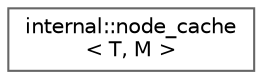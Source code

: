 digraph "类继承关系图"
{
 // LATEX_PDF_SIZE
  bgcolor="transparent";
  edge [fontname=Helvetica,fontsize=10,labelfontname=Helvetica,labelfontsize=10];
  node [fontname=Helvetica,fontsize=10,shape=box,height=0.2,width=0.4];
  rankdir="LR";
  Node0 [id="Node000000",label="internal::node_cache\l\< T, M \>",height=0.2,width=0.4,color="grey40", fillcolor="white", style="filled",URL="$classinternal_1_1node__cache.html",tooltip="A node_cache maintains a std::queue of elements of type T. Each operation is protected by a lock."];
}

